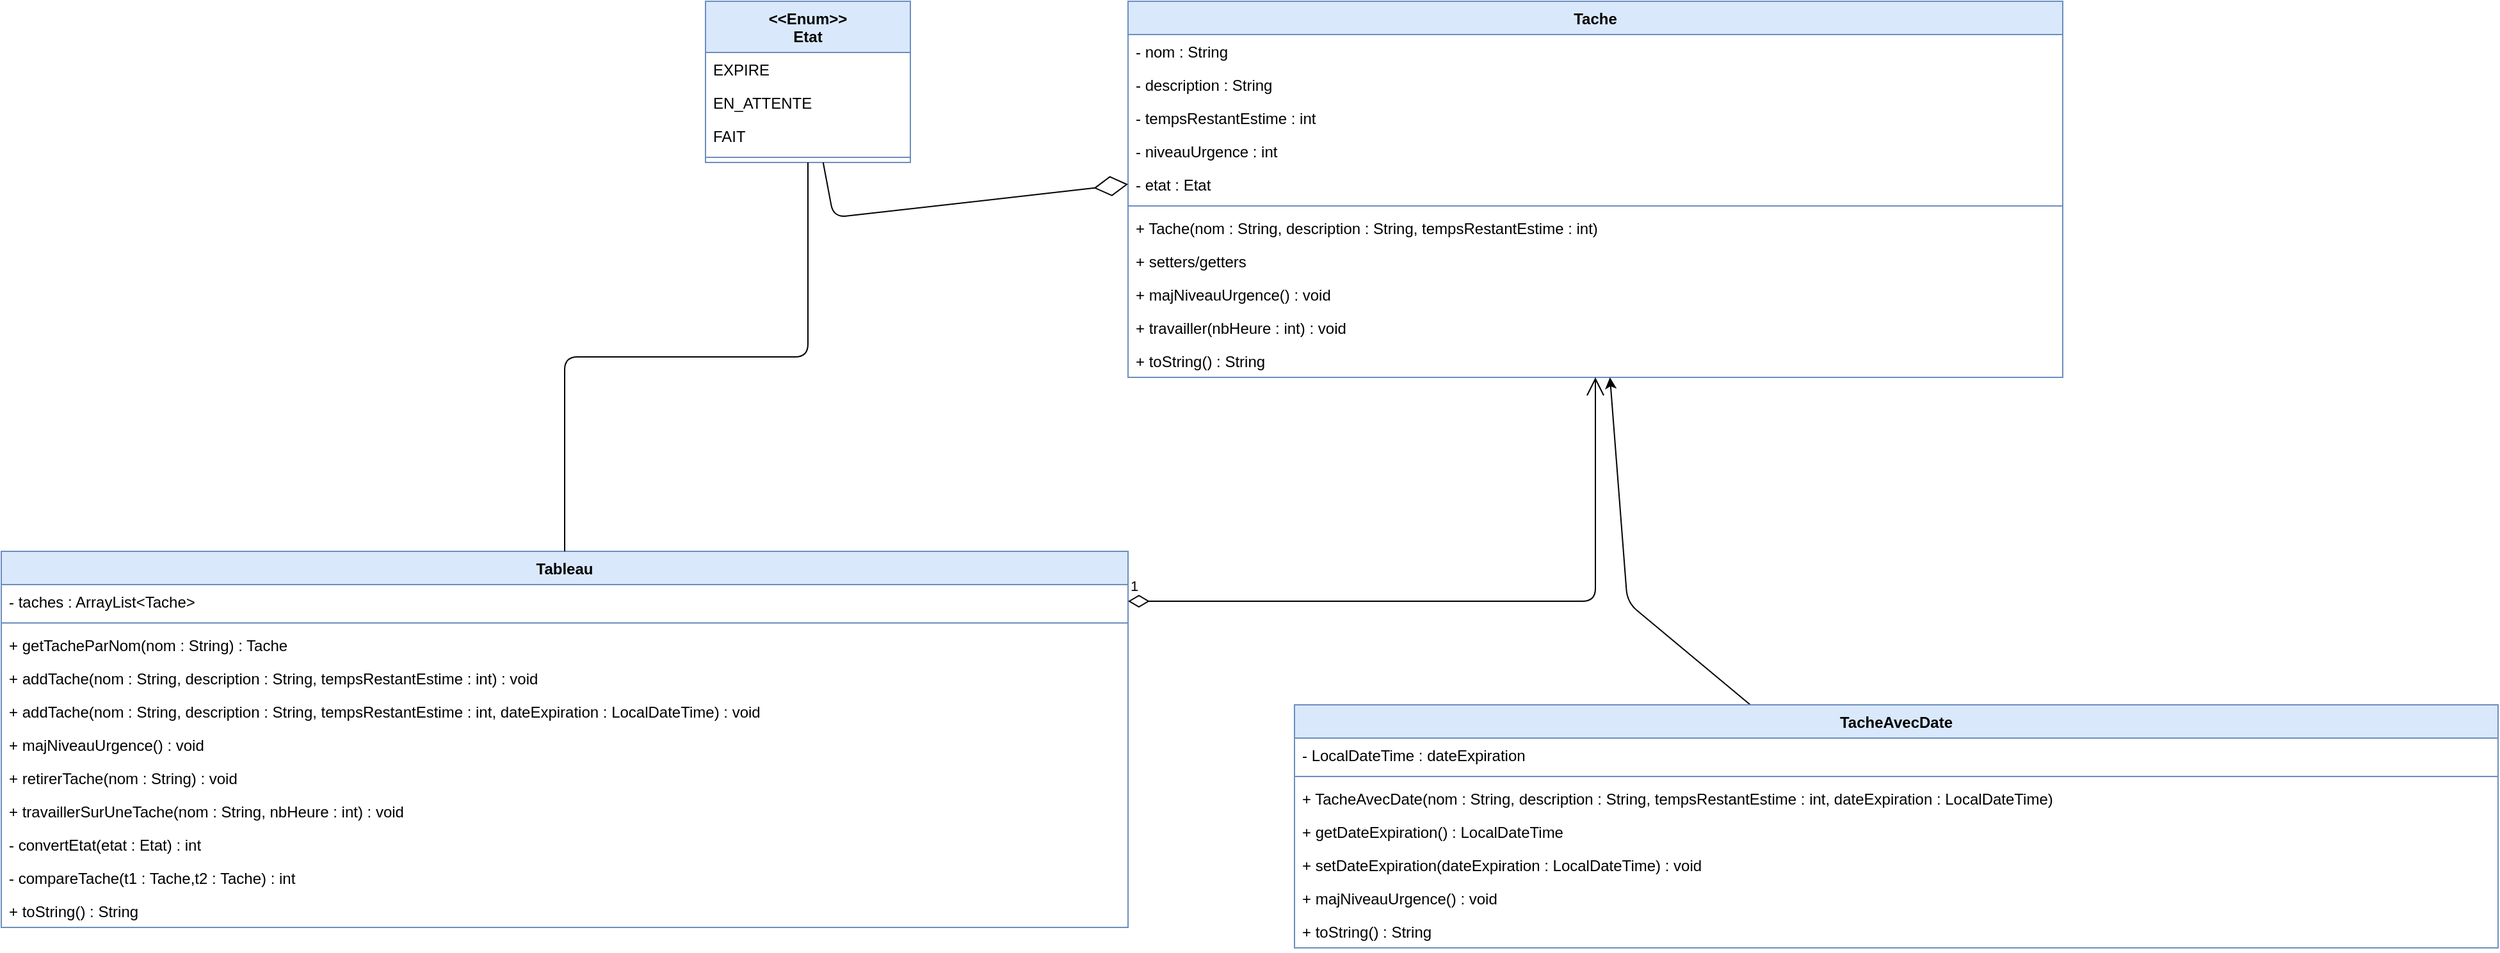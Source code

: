 <mxfile version="27.0.9">
  <diagram id="U7dmSt0IOAErbn6CAMoS" name="Page-1">
    <mxGraphModel dx="2418" dy="888" grid="1" gridSize="10" guides="1" tooltips="1" connect="1" arrows="1" fold="1" page="1" pageScale="1" pageWidth="827" pageHeight="1169" math="0" shadow="0">
      <root>
        <mxCell id="0" />
        <mxCell id="1" parent="0" />
        <mxCell id="2" value="&amp;lt;&amp;lt;Enum&amp;gt;&amp;gt;&lt;div&gt;Etat&lt;/div&gt;" style="swimlane;fontStyle=1;align=center;verticalAlign=top;childLayout=stackLayout;horizontal=1;startSize=40;horizontalStack=0;resizeParent=1;resizeParentMax=0;resizeLast=0;collapsible=1;marginBottom=0;whiteSpace=wrap;html=1;fillColor=#dae8fc;strokeColor=#6c8ebf;" parent="1" vertex="1">
          <mxGeometry x="30" y="50" width="160" height="126" as="geometry" />
        </mxCell>
        <mxCell id="19" value="EXPIRE" style="text;strokeColor=none;fillColor=none;align=left;verticalAlign=top;spacingLeft=4;spacingRight=4;overflow=hidden;rotatable=0;points=[[0,0.5],[1,0.5]];portConstraint=eastwest;whiteSpace=wrap;html=1;" parent="2" vertex="1">
          <mxGeometry y="40" width="160" height="26" as="geometry" />
        </mxCell>
        <mxCell id="3" value="EN_ATTENTE" style="text;strokeColor=none;fillColor=none;align=left;verticalAlign=top;spacingLeft=4;spacingRight=4;overflow=hidden;rotatable=0;points=[[0,0.5],[1,0.5]];portConstraint=eastwest;whiteSpace=wrap;html=1;" parent="2" vertex="1">
          <mxGeometry y="66" width="160" height="26" as="geometry" />
        </mxCell>
        <mxCell id="18" value="FAIT" style="text;strokeColor=none;fillColor=none;align=left;verticalAlign=top;spacingLeft=4;spacingRight=4;overflow=hidden;rotatable=0;points=[[0,0.5],[1,0.5]];portConstraint=eastwest;whiteSpace=wrap;html=1;" parent="2" vertex="1">
          <mxGeometry y="92" width="160" height="26" as="geometry" />
        </mxCell>
        <mxCell id="4" value="" style="line;strokeWidth=1;fillColor=none;align=left;verticalAlign=middle;spacingTop=-1;spacingLeft=3;spacingRight=3;rotatable=0;labelPosition=right;points=[];portConstraint=eastwest;strokeColor=inherit;" parent="2" vertex="1">
          <mxGeometry y="118" width="160" height="8" as="geometry" />
        </mxCell>
        <mxCell id="6" value="Tache" style="swimlane;fontStyle=1;align=center;verticalAlign=top;childLayout=stackLayout;horizontal=1;startSize=26;horizontalStack=0;resizeParent=1;resizeParentMax=0;resizeLast=0;collapsible=1;marginBottom=0;whiteSpace=wrap;html=1;fillColor=#dae8fc;strokeColor=#6c8ebf;" parent="1" vertex="1">
          <mxGeometry x="360" y="50" width="730" height="294" as="geometry" />
        </mxCell>
        <mxCell id="22" value="- nom : String" style="text;strokeColor=none;fillColor=none;align=left;verticalAlign=top;spacingLeft=4;spacingRight=4;overflow=hidden;rotatable=0;points=[[0,0.5],[1,0.5]];portConstraint=eastwest;whiteSpace=wrap;html=1;" parent="6" vertex="1">
          <mxGeometry y="26" width="730" height="26" as="geometry" />
        </mxCell>
        <mxCell id="21" value="- description : String" style="text;strokeColor=none;fillColor=none;align=left;verticalAlign=top;spacingLeft=4;spacingRight=4;overflow=hidden;rotatable=0;points=[[0,0.5],[1,0.5]];portConstraint=eastwest;whiteSpace=wrap;html=1;" parent="6" vertex="1">
          <mxGeometry y="52" width="730" height="26" as="geometry" />
        </mxCell>
        <mxCell id="63" value="- tempsRestantEstime : int" style="text;strokeColor=none;fillColor=none;align=left;verticalAlign=top;spacingLeft=4;spacingRight=4;overflow=hidden;rotatable=0;points=[[0,0.5],[1,0.5]];portConstraint=eastwest;whiteSpace=wrap;html=1;" parent="6" vertex="1">
          <mxGeometry y="78" width="730" height="26" as="geometry" />
        </mxCell>
        <mxCell id="64" value="- niveauUrgence : int" style="text;strokeColor=none;fillColor=none;align=left;verticalAlign=top;spacingLeft=4;spacingRight=4;overflow=hidden;rotatable=0;points=[[0,0.5],[1,0.5]];portConstraint=eastwest;whiteSpace=wrap;html=1;" parent="6" vertex="1">
          <mxGeometry y="104" width="730" height="26" as="geometry" />
        </mxCell>
        <mxCell id="27" value="- etat : Etat" style="text;strokeColor=none;fillColor=none;align=left;verticalAlign=top;spacingLeft=4;spacingRight=4;overflow=hidden;rotatable=0;points=[[0,0.5],[1,0.5]];portConstraint=eastwest;whiteSpace=wrap;html=1;" parent="6" vertex="1">
          <mxGeometry y="130" width="730" height="26" as="geometry" />
        </mxCell>
        <mxCell id="8" value="" style="line;strokeWidth=1;fillColor=none;align=left;verticalAlign=middle;spacingTop=-1;spacingLeft=3;spacingRight=3;rotatable=0;labelPosition=right;points=[];portConstraint=eastwest;strokeColor=inherit;" parent="6" vertex="1">
          <mxGeometry y="156" width="730" height="8" as="geometry" />
        </mxCell>
        <mxCell id="9" value="+ Tache(nom : String, description : String, tempsRestantEstime : int)" style="text;strokeColor=none;fillColor=none;align=left;verticalAlign=top;spacingLeft=4;spacingRight=4;overflow=hidden;rotatable=0;points=[[0,0.5],[1,0.5]];portConstraint=eastwest;whiteSpace=wrap;html=1;" parent="6" vertex="1">
          <mxGeometry y="164" width="730" height="26" as="geometry" />
        </mxCell>
        <mxCell id="23" value="+ setters/getters" style="text;strokeColor=none;fillColor=none;align=left;verticalAlign=top;spacingLeft=4;spacingRight=4;overflow=hidden;rotatable=0;points=[[0,0.5],[1,0.5]];portConstraint=eastwest;whiteSpace=wrap;html=1;" parent="6" vertex="1">
          <mxGeometry y="190" width="730" height="26" as="geometry" />
        </mxCell>
        <mxCell id="_HAO1gp34WYFaD2bC4ms-68" value="+ majNiveauUrgence() : void" style="text;strokeColor=none;fillColor=none;align=left;verticalAlign=top;spacingLeft=4;spacingRight=4;overflow=hidden;rotatable=0;points=[[0,0.5],[1,0.5]];portConstraint=eastwest;whiteSpace=wrap;html=1;" vertex="1" parent="6">
          <mxGeometry y="216" width="730" height="26" as="geometry" />
        </mxCell>
        <mxCell id="65" value="+ travailler(nbHeure : int) : void" style="text;strokeColor=none;fillColor=none;align=left;verticalAlign=top;spacingLeft=4;spacingRight=4;overflow=hidden;rotatable=0;points=[[0,0.5],[1,0.5]];portConstraint=eastwest;whiteSpace=wrap;html=1;" parent="6" vertex="1">
          <mxGeometry y="242" width="730" height="26" as="geometry" />
        </mxCell>
        <mxCell id="30" value="+ toString() : String" style="text;strokeColor=none;fillColor=none;align=left;verticalAlign=top;spacingLeft=4;spacingRight=4;overflow=hidden;rotatable=0;points=[[0,0.5],[1,0.5]];portConstraint=eastwest;whiteSpace=wrap;html=1;" parent="6" vertex="1">
          <mxGeometry y="268" width="730" height="26" as="geometry" />
        </mxCell>
        <mxCell id="10" value="Tableau" style="swimlane;fontStyle=1;align=center;verticalAlign=top;childLayout=stackLayout;horizontal=1;startSize=26;horizontalStack=0;resizeParent=1;resizeParentMax=0;resizeLast=0;collapsible=1;marginBottom=0;whiteSpace=wrap;html=1;fillColor=#dae8fc;strokeColor=#6c8ebf;" parent="1" vertex="1">
          <mxGeometry x="-520" y="480" width="880" height="294" as="geometry" />
        </mxCell>
        <mxCell id="11" value="- taches : ArrayList&amp;lt;Tache&amp;gt;" style="text;strokeColor=none;fillColor=none;align=left;verticalAlign=top;spacingLeft=4;spacingRight=4;overflow=hidden;rotatable=0;points=[[0,0.5],[1,0.5]];portConstraint=eastwest;whiteSpace=wrap;html=1;" parent="10" vertex="1">
          <mxGeometry y="26" width="880" height="26" as="geometry" />
        </mxCell>
        <mxCell id="12" value="" style="line;strokeWidth=1;fillColor=none;align=left;verticalAlign=middle;spacingTop=-1;spacingLeft=3;spacingRight=3;rotatable=0;labelPosition=right;points=[];portConstraint=eastwest;strokeColor=inherit;" parent="10" vertex="1">
          <mxGeometry y="52" width="880" height="8" as="geometry" />
        </mxCell>
        <mxCell id="66" value="+ getTacheParNom(nom : String) : Tache" style="text;strokeColor=none;fillColor=none;align=left;verticalAlign=top;spacingLeft=4;spacingRight=4;overflow=hidden;rotatable=0;points=[[0,0.5],[1,0.5]];portConstraint=eastwest;whiteSpace=wrap;html=1;" parent="10" vertex="1">
          <mxGeometry y="60" width="880" height="26" as="geometry" />
        </mxCell>
        <mxCell id="49" value="+ addTache(nom : String, description : String&lt;span style=&quot;color: rgb(0, 0, 0);&quot;&gt;, tempsRestantEstime : int&lt;/span&gt;) : void" style="text;strokeColor=none;fillColor=none;align=left;verticalAlign=top;spacingLeft=4;spacingRight=4;overflow=hidden;rotatable=0;points=[[0,0.5],[1,0.5]];portConstraint=eastwest;whiteSpace=wrap;html=1;" parent="10" vertex="1">
          <mxGeometry y="86" width="880" height="26" as="geometry" />
        </mxCell>
        <mxCell id="52" value="+ addTache(nom : String, description : String&lt;span style=&quot;color: rgb(0, 0, 0);&quot;&gt;, tempsRestantEstime : int&lt;/span&gt;, dateExpiration : LocalDateTime) : void" style="text;strokeColor=none;fillColor=none;align=left;verticalAlign=top;spacingLeft=4;spacingRight=4;overflow=hidden;rotatable=0;points=[[0,0.5],[1,0.5]];portConstraint=eastwest;whiteSpace=wrap;html=1;" parent="10" vertex="1">
          <mxGeometry y="112" width="880" height="26" as="geometry" />
        </mxCell>
        <mxCell id="50" value="+ majNiveauUrgence() : void" style="text;strokeColor=none;fillColor=none;align=left;verticalAlign=top;spacingLeft=4;spacingRight=4;overflow=hidden;rotatable=0;points=[[0,0.5],[1,0.5]];portConstraint=eastwest;whiteSpace=wrap;html=1;" parent="10" vertex="1">
          <mxGeometry y="138" width="880" height="26" as="geometry" />
        </mxCell>
        <mxCell id="68" value="+ retirerTache(nom : String) : void" style="text;strokeColor=none;fillColor=none;align=left;verticalAlign=top;spacingLeft=4;spacingRight=4;overflow=hidden;rotatable=0;points=[[0,0.5],[1,0.5]];portConstraint=eastwest;whiteSpace=wrap;html=1;" parent="10" vertex="1">
          <mxGeometry y="164" width="880" height="26" as="geometry" />
        </mxCell>
        <mxCell id="67" value="+ travaillerSurUneTache(nom : String, nbHeure : int) : void" style="text;strokeColor=none;fillColor=none;align=left;verticalAlign=top;spacingLeft=4;spacingRight=4;overflow=hidden;rotatable=0;points=[[0,0.5],[1,0.5]];portConstraint=eastwest;whiteSpace=wrap;html=1;" parent="10" vertex="1">
          <mxGeometry y="190" width="880" height="26" as="geometry" />
        </mxCell>
        <mxCell id="54" value="- convertEtat(etat : Etat) : int" style="text;strokeColor=none;fillColor=none;align=left;verticalAlign=top;spacingLeft=4;spacingRight=4;overflow=hidden;rotatable=0;points=[[0,0.5],[1,0.5]];portConstraint=eastwest;whiteSpace=wrap;html=1;" parent="10" vertex="1">
          <mxGeometry y="216" width="880" height="26" as="geometry" />
        </mxCell>
        <mxCell id="47" value="- compareTache(t1 : Tache,t2 : Tache) : int" style="text;strokeColor=none;fillColor=none;align=left;verticalAlign=top;spacingLeft=4;spacingRight=4;overflow=hidden;rotatable=0;points=[[0,0.5],[1,0.5]];portConstraint=eastwest;whiteSpace=wrap;html=1;" parent="10" vertex="1">
          <mxGeometry y="242" width="880" height="26" as="geometry" />
        </mxCell>
        <mxCell id="53" value="+ toString() : String" style="text;strokeColor=none;fillColor=none;align=left;verticalAlign=top;spacingLeft=4;spacingRight=4;overflow=hidden;rotatable=0;points=[[0,0.5],[1,0.5]];portConstraint=eastwest;whiteSpace=wrap;html=1;" parent="10" vertex="1">
          <mxGeometry y="268" width="880" height="26" as="geometry" />
        </mxCell>
        <mxCell id="55" style="edgeStyle=none;html=1;" parent="1" source="14" target="6" edge="1">
          <mxGeometry relative="1" as="geometry">
            <Array as="points">
              <mxPoint x="750" y="520" />
            </Array>
          </mxGeometry>
        </mxCell>
        <mxCell id="14" value="TacheAvecDate" style="swimlane;fontStyle=1;align=center;verticalAlign=top;childLayout=stackLayout;horizontal=1;startSize=26;horizontalStack=0;resizeParent=1;resizeParentMax=0;resizeLast=0;collapsible=1;marginBottom=0;whiteSpace=wrap;html=1;fillColor=#dae8fc;strokeColor=#6c8ebf;" parent="1" vertex="1">
          <mxGeometry x="490" y="600" width="940" height="190" as="geometry" />
        </mxCell>
        <mxCell id="15" value="- LocalDateTime : dateExpiration" style="text;strokeColor=none;fillColor=none;align=left;verticalAlign=top;spacingLeft=4;spacingRight=4;overflow=hidden;rotatable=0;points=[[0,0.5],[1,0.5]];portConstraint=eastwest;whiteSpace=wrap;html=1;" parent="14" vertex="1">
          <mxGeometry y="26" width="940" height="26" as="geometry" />
        </mxCell>
        <mxCell id="16" value="" style="line;strokeWidth=1;fillColor=none;align=left;verticalAlign=middle;spacingTop=-1;spacingLeft=3;spacingRight=3;rotatable=0;labelPosition=right;points=[];portConstraint=eastwest;strokeColor=inherit;" parent="14" vertex="1">
          <mxGeometry y="52" width="940" height="8" as="geometry" />
        </mxCell>
        <mxCell id="40" value="+ TacheAvecDate(nom : String, description : String,&lt;span style=&quot;color: rgb(0, 0, 0);&quot;&gt;&amp;nbsp;tempsRestantEstime : int&lt;/span&gt;, dateExpiration : LocalDateTime)" style="text;strokeColor=none;fillColor=none;align=left;verticalAlign=top;spacingLeft=4;spacingRight=4;overflow=hidden;rotatable=0;points=[[0,0.5],[1,0.5]];portConstraint=eastwest;whiteSpace=wrap;html=1;" parent="14" vertex="1">
          <mxGeometry y="60" width="940" height="26" as="geometry" />
        </mxCell>
        <mxCell id="17" value="+ getDateExpiration() : LocalDateTime&amp;nbsp;" style="text;strokeColor=none;fillColor=none;align=left;verticalAlign=top;spacingLeft=4;spacingRight=4;overflow=hidden;rotatable=0;points=[[0,0.5],[1,0.5]];portConstraint=eastwest;whiteSpace=wrap;html=1;" parent="14" vertex="1">
          <mxGeometry y="86" width="940" height="26" as="geometry" />
        </mxCell>
        <mxCell id="42" value="+ setDateExpiration(dateExpiration : LocalDateTime) : void" style="text;strokeColor=none;fillColor=none;align=left;verticalAlign=top;spacingLeft=4;spacingRight=4;overflow=hidden;rotatable=0;points=[[0,0.5],[1,0.5]];portConstraint=eastwest;whiteSpace=wrap;html=1;" parent="14" vertex="1">
          <mxGeometry y="112" width="940" height="26" as="geometry" />
        </mxCell>
        <mxCell id="41" value="+ majNiveauUrgence() : void" style="text;strokeColor=none;fillColor=none;align=left;verticalAlign=top;spacingLeft=4;spacingRight=4;overflow=hidden;rotatable=0;points=[[0,0.5],[1,0.5]];portConstraint=eastwest;whiteSpace=wrap;html=1;" parent="14" vertex="1">
          <mxGeometry y="138" width="940" height="26" as="geometry" />
        </mxCell>
        <mxCell id="43" value="+ toString() : String" style="text;strokeColor=none;fillColor=none;align=left;verticalAlign=top;spacingLeft=4;spacingRight=4;overflow=hidden;rotatable=0;points=[[0,0.5],[1,0.5]];portConstraint=eastwest;whiteSpace=wrap;html=1;" parent="14" vertex="1">
          <mxGeometry y="164" width="940" height="26" as="geometry" />
        </mxCell>
        <mxCell id="56" value="1" style="endArrow=open;html=1;endSize=12;startArrow=diamondThin;startSize=14;startFill=0;edgeStyle=orthogonalEdgeStyle;align=left;verticalAlign=bottom;exitX=1;exitY=0.5;exitDx=0;exitDy=0;" parent="1" source="11" target="6" edge="1">
          <mxGeometry x="-1" y="3" relative="1" as="geometry">
            <mxPoint x="170" y="320" as="sourcePoint" />
            <mxPoint x="330" y="320" as="targetPoint" />
          </mxGeometry>
        </mxCell>
        <mxCell id="57" value="" style="endArrow=none;html=1;edgeStyle=orthogonalEdgeStyle;" parent="1" source="10" target="2" edge="1">
          <mxGeometry relative="1" as="geometry">
            <mxPoint x="-20" y="380" as="sourcePoint" />
            <mxPoint x="140" y="380" as="targetPoint" />
          </mxGeometry>
        </mxCell>
        <mxCell id="62" value="" style="endArrow=diamondThin;endFill=0;endSize=24;html=1;entryX=0;entryY=0.5;entryDx=0;entryDy=0;" parent="1" source="2" target="27" edge="1">
          <mxGeometry width="160" relative="1" as="geometry">
            <mxPoint x="-20" y="380" as="sourcePoint" />
            <mxPoint x="140" y="380" as="targetPoint" />
            <Array as="points">
              <mxPoint x="130" y="219" />
            </Array>
          </mxGeometry>
        </mxCell>
      </root>
    </mxGraphModel>
  </diagram>
</mxfile>
